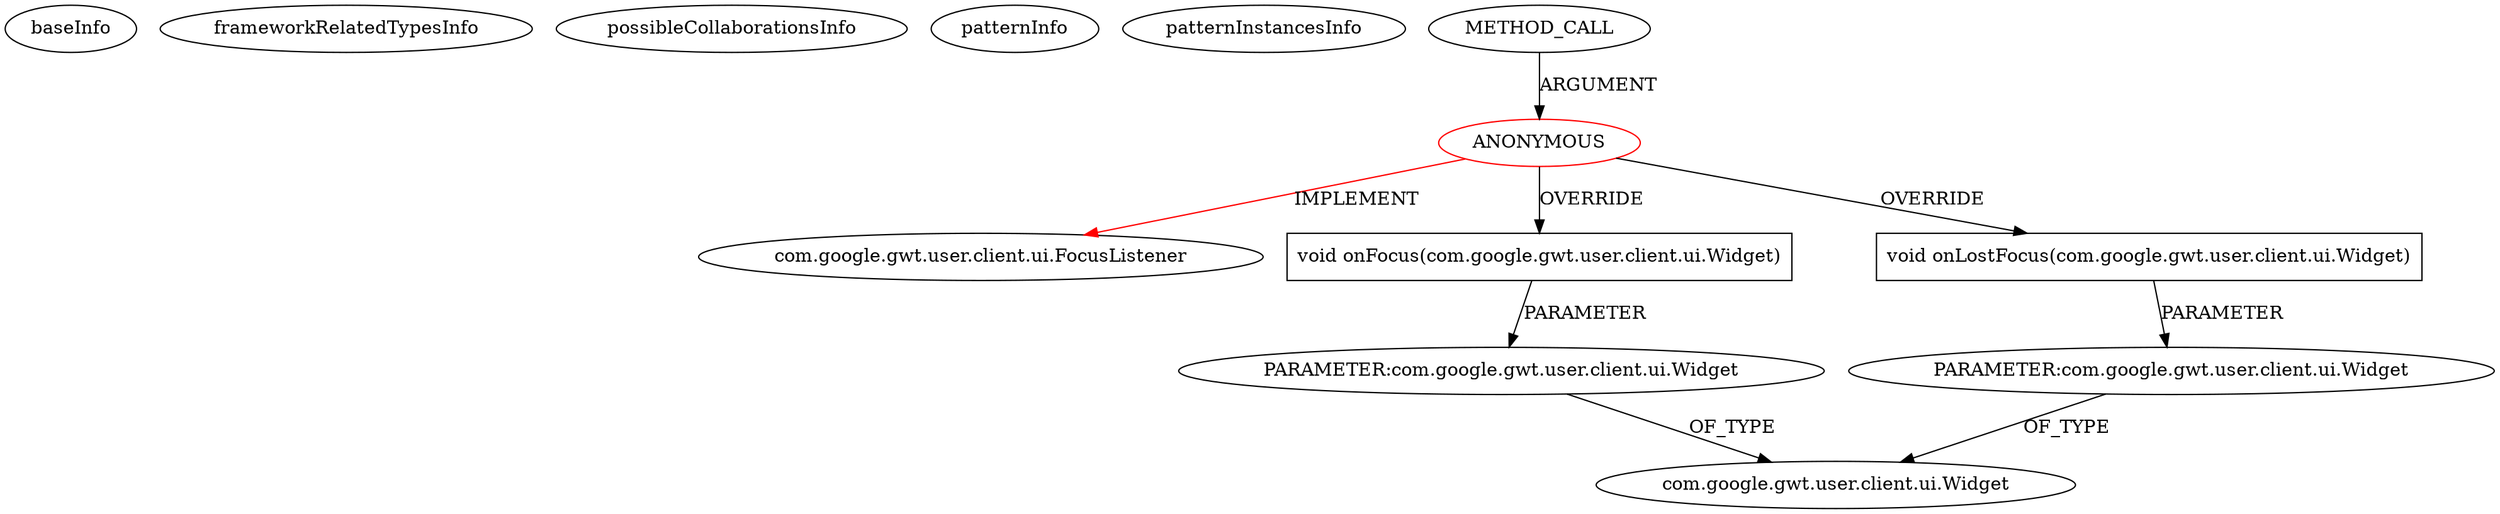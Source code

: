digraph {
baseInfo[graphId=1303,category="pattern",isAnonymous=true,possibleRelation=false]
frameworkRelatedTypesInfo[0="com.google.gwt.user.client.ui.FocusListener"]
possibleCollaborationsInfo[]
patternInfo[frequency=2.0,patternRootClient=0]
patternInstancesInfo[0="mansiT-UiBinder~/mansiT-UiBinder/UiBinder-master/uibinder/src/com/mansi/client/text/EditableLabel.java~void EditableLabel(java.lang.String)~3704",1="hmiguellima-ugat~/hmiguellima-ugat/ugat-master/src/org/ucp/gwt/widgets/TooltipMouseListener.java~void TooltipMouseListener(java.lang.String,java.lang.String)~2972"]
1[label="com.google.gwt.user.client.ui.FocusListener",vertexType="FRAMEWORK_INTERFACE_TYPE",isFrameworkType=false]
0[label="ANONYMOUS",vertexType="ROOT_ANONYMOUS_DECLARATION",isFrameworkType=false,color=red]
4[label="void onFocus(com.google.gwt.user.client.ui.Widget)",vertexType="OVERRIDING_METHOD_DECLARATION",isFrameworkType=false,shape=box]
5[label="PARAMETER:com.google.gwt.user.client.ui.Widget",vertexType="PARAMETER_DECLARATION",isFrameworkType=false]
2[label="METHOD_CALL",vertexType="OUTSIDE_CALL",isFrameworkType=false]
6[label="com.google.gwt.user.client.ui.Widget",vertexType="FRAMEWORK_CLASS_TYPE",isFrameworkType=false]
8[label="PARAMETER:com.google.gwt.user.client.ui.Widget",vertexType="PARAMETER_DECLARATION",isFrameworkType=false]
7[label="void onLostFocus(com.google.gwt.user.client.ui.Widget)",vertexType="OVERRIDING_METHOD_DECLARATION",isFrameworkType=false,shape=box]
2->0[label="ARGUMENT"]
7->8[label="PARAMETER"]
8->6[label="OF_TYPE"]
0->7[label="OVERRIDE"]
5->6[label="OF_TYPE"]
0->1[label="IMPLEMENT",color=red]
0->4[label="OVERRIDE"]
4->5[label="PARAMETER"]
}
